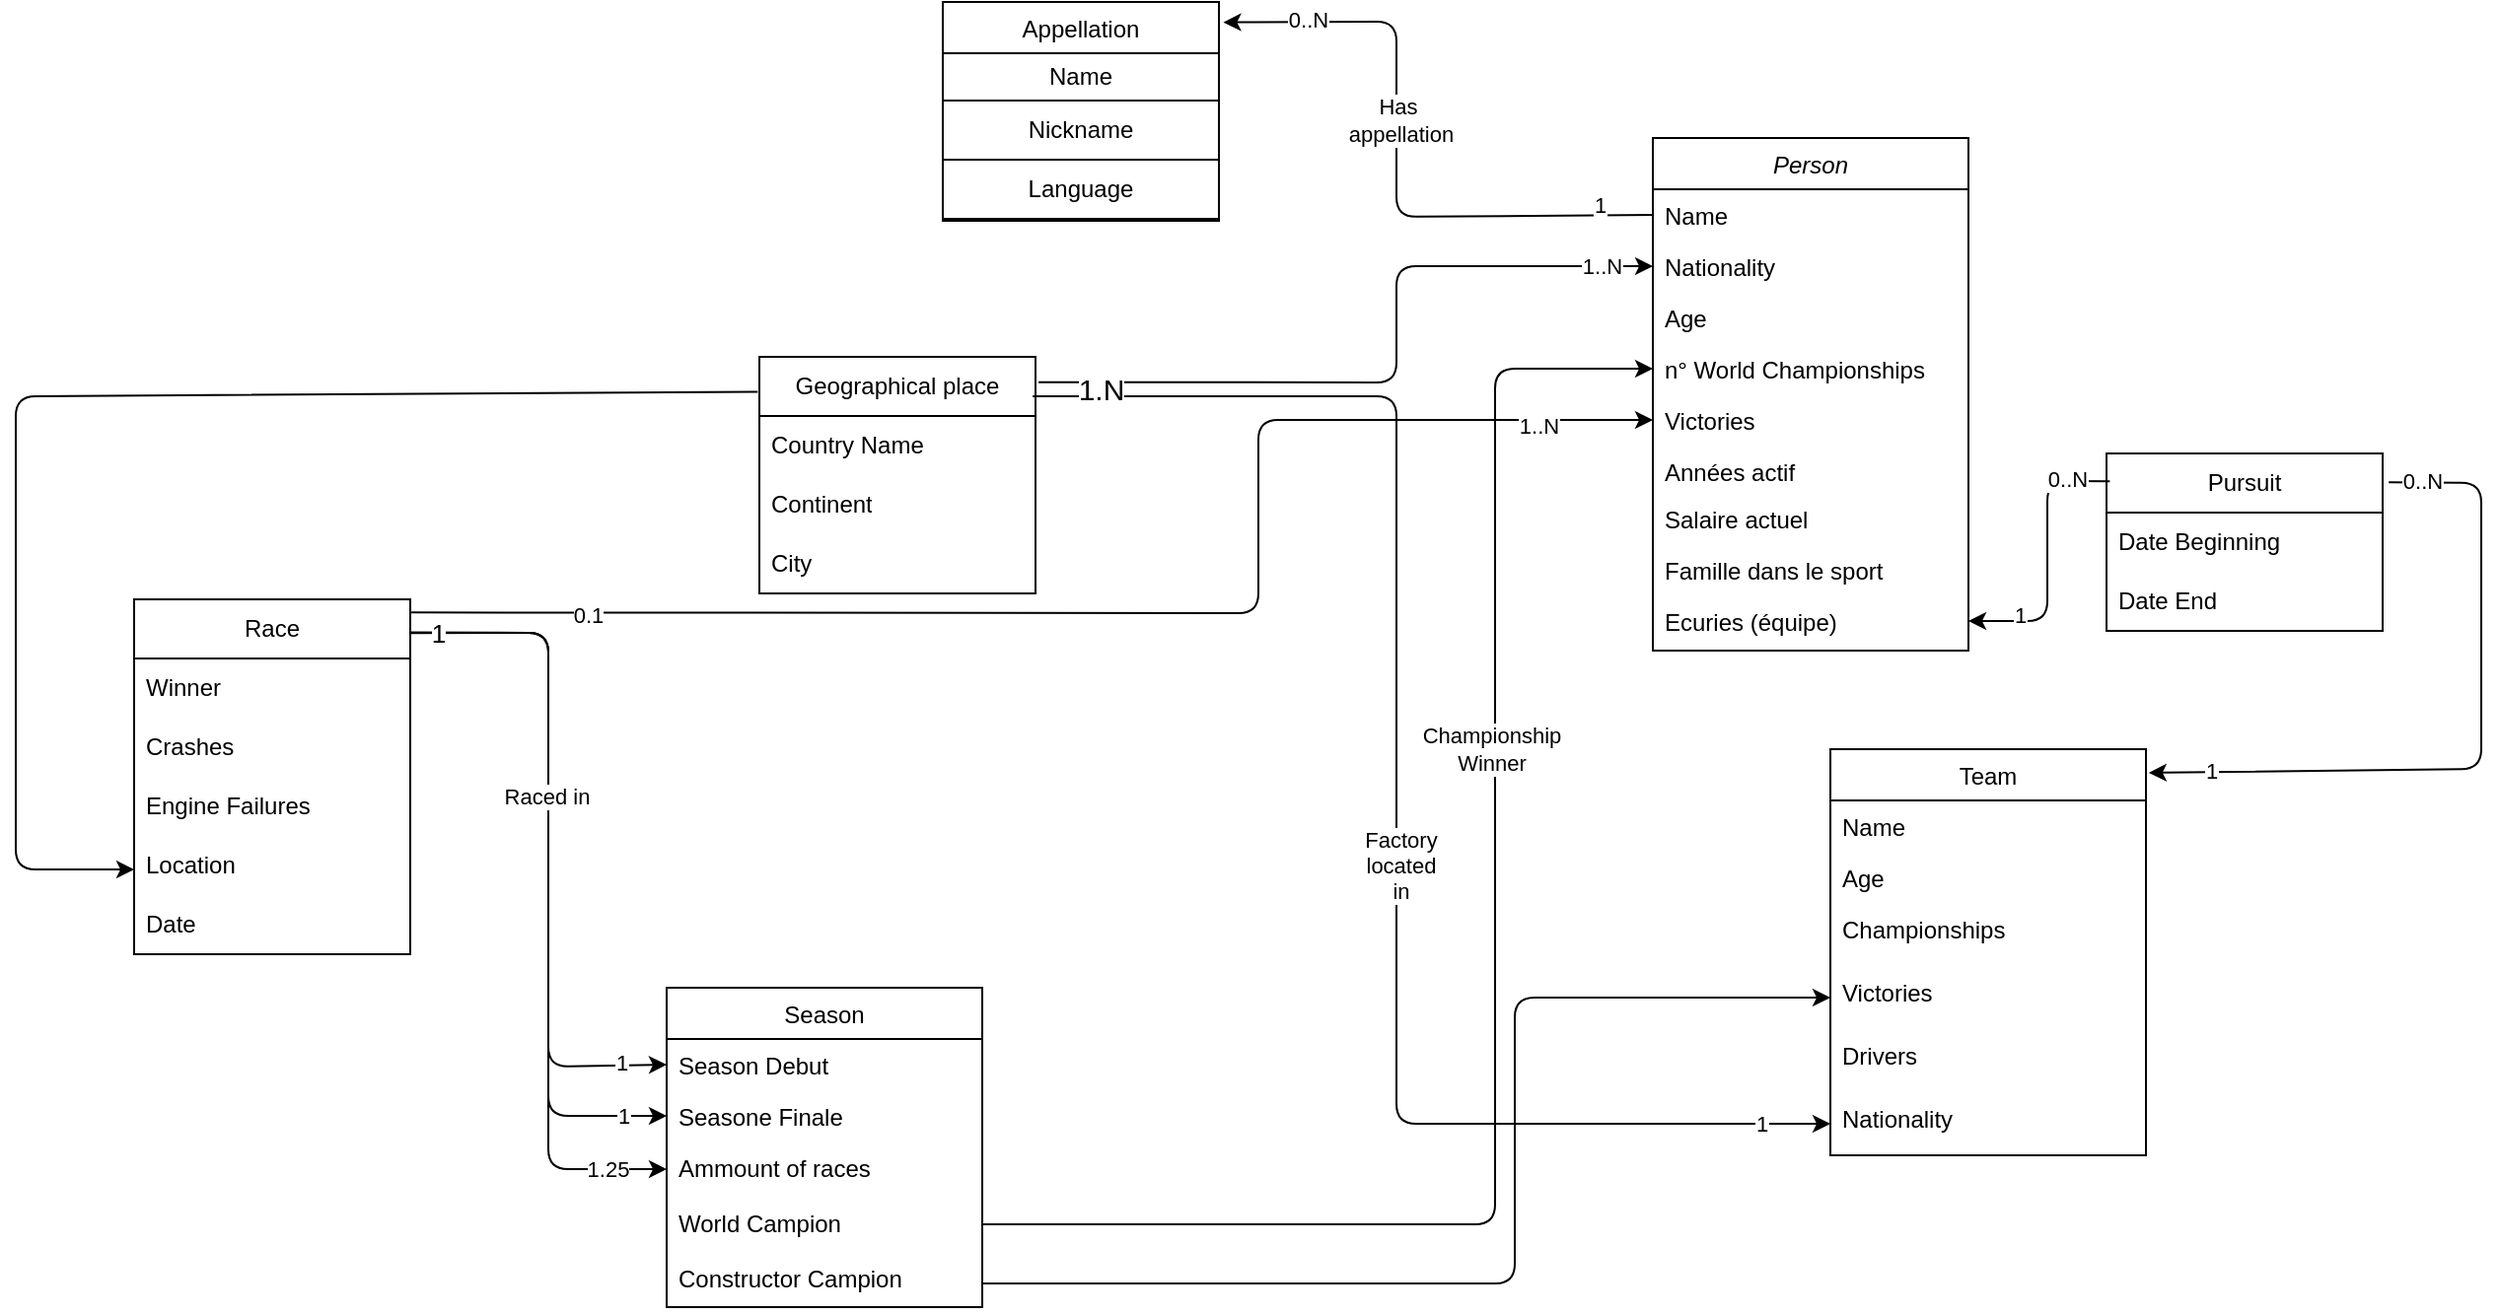 <mxfile version="24.0.7" type="device">
  <diagram id="C5RBs43oDa-KdzZeNtuy" name="Page-1">
    <mxGraphModel dx="2087" dy="826" grid="1" gridSize="10" guides="1" tooltips="1" connect="1" arrows="1" fold="1" page="1" pageScale="1" pageWidth="827" pageHeight="1169" math="0" shadow="0">
      <root>
        <mxCell id="WIyWlLk6GJQsqaUBKTNV-0" />
        <mxCell id="WIyWlLk6GJQsqaUBKTNV-1" parent="WIyWlLk6GJQsqaUBKTNV-0" />
        <mxCell id="swRQGkRVRpq4I_2BTuOX-70" value="" style="curved=0;endArrow=classic;html=1;rounded=1;entryX=0;entryY=0.5;entryDx=0;entryDy=0;exitX=0.994;exitY=0.093;exitDx=0;exitDy=0;exitPerimeter=0;" edge="1" parent="WIyWlLk6GJQsqaUBKTNV-1" source="swRQGkRVRpq4I_2BTuOX-53" target="S2tDdmj9LWDVafaL_d1E-29">
          <mxGeometry width="50" height="50" relative="1" as="geometry">
            <mxPoint x="-590" y="605" as="sourcePoint" />
            <mxPoint x="-460" y="845" as="targetPoint" />
            <Array as="points">
              <mxPoint x="-520" y="580" />
              <mxPoint x="-520" y="852" />
            </Array>
          </mxGeometry>
        </mxCell>
        <mxCell id="swRQGkRVRpq4I_2BTuOX-73" value="1.25" style="edgeLabel;html=1;align=center;verticalAlign=middle;resizable=0;points=[];" vertex="1" connectable="0" parent="swRQGkRVRpq4I_2BTuOX-70">
          <mxGeometry x="0.891" relative="1" as="geometry">
            <mxPoint x="-8" as="offset" />
          </mxGeometry>
        </mxCell>
        <mxCell id="swRQGkRVRpq4I_2BTuOX-65" value="" style="curved=0;endArrow=classic;html=1;rounded=1;entryX=0;entryY=0.5;entryDx=0;entryDy=0;exitX=0.992;exitY=0.095;exitDx=0;exitDy=0;exitPerimeter=0;" edge="1" parent="WIyWlLk6GJQsqaUBKTNV-1" source="swRQGkRVRpq4I_2BTuOX-53" target="S2tDdmj9LWDVafaL_d1E-28">
          <mxGeometry width="50" height="50" relative="1" as="geometry">
            <mxPoint x="-590" y="585" as="sourcePoint" />
            <mxPoint x="-472" y="806" as="targetPoint" />
            <Array as="points">
              <mxPoint x="-520" y="580" />
              <mxPoint x="-520" y="825" />
            </Array>
          </mxGeometry>
        </mxCell>
        <mxCell id="swRQGkRVRpq4I_2BTuOX-69" value="1" style="edgeLabel;html=1;align=center;verticalAlign=middle;resizable=0;points=[];" vertex="1" connectable="0" parent="swRQGkRVRpq4I_2BTuOX-65">
          <mxGeometry x="0.882" y="-2" relative="1" as="geometry">
            <mxPoint y="-2" as="offset" />
          </mxGeometry>
        </mxCell>
        <mxCell id="zkfFHV4jXpPFQw0GAbJ--0" value="Person" style="swimlane;fontStyle=2;align=center;verticalAlign=top;childLayout=stackLayout;horizontal=1;startSize=26;horizontalStack=0;resizeParent=1;resizeLast=0;collapsible=1;marginBottom=0;rounded=0;shadow=0;strokeWidth=1;strokeColor=default;swimlaneLine=1;" parent="WIyWlLk6GJQsqaUBKTNV-1" vertex="1">
          <mxGeometry x="40" y="329" width="160" height="260" as="geometry">
            <mxRectangle x="230" y="140" width="160" height="26" as="alternateBounds" />
          </mxGeometry>
        </mxCell>
        <mxCell id="zkfFHV4jXpPFQw0GAbJ--1" value="Name" style="text;align=left;verticalAlign=top;spacingLeft=4;spacingRight=4;overflow=hidden;rotatable=0;points=[[0,0.5],[1,0.5]];portConstraint=eastwest;" parent="zkfFHV4jXpPFQw0GAbJ--0" vertex="1">
          <mxGeometry y="26" width="160" height="26" as="geometry" />
        </mxCell>
        <mxCell id="zkfFHV4jXpPFQw0GAbJ--2" value="Nationality" style="text;align=left;verticalAlign=top;spacingLeft=4;spacingRight=4;overflow=hidden;rotatable=0;points=[[0,0.5],[1,0.5]];portConstraint=eastwest;rounded=0;shadow=0;html=0;" parent="zkfFHV4jXpPFQw0GAbJ--0" vertex="1">
          <mxGeometry y="52" width="160" height="26" as="geometry" />
        </mxCell>
        <mxCell id="S2tDdmj9LWDVafaL_d1E-8" value="Age" style="text;align=left;verticalAlign=top;spacingLeft=4;spacingRight=4;overflow=hidden;rotatable=0;points=[[0,0.5],[1,0.5]];portConstraint=eastwest;rounded=0;shadow=0;html=0;" parent="zkfFHV4jXpPFQw0GAbJ--0" vertex="1">
          <mxGeometry y="78" width="160" height="26" as="geometry" />
        </mxCell>
        <mxCell id="S2tDdmj9LWDVafaL_d1E-3" value="n° World Championships" style="text;align=left;verticalAlign=top;spacingLeft=4;spacingRight=4;overflow=hidden;rotatable=0;points=[[0,0.5],[1,0.5]];portConstraint=eastwest;rounded=0;shadow=0;html=0;" parent="zkfFHV4jXpPFQw0GAbJ--0" vertex="1">
          <mxGeometry y="104" width="160" height="26" as="geometry" />
        </mxCell>
        <mxCell id="S2tDdmj9LWDVafaL_d1E-4" value="Victories" style="text;align=left;verticalAlign=top;spacingLeft=4;spacingRight=4;overflow=hidden;rotatable=0;points=[[0,0.5],[1,0.5]];portConstraint=eastwest;rounded=0;shadow=0;html=0;" parent="zkfFHV4jXpPFQw0GAbJ--0" vertex="1">
          <mxGeometry y="130" width="160" height="26" as="geometry" />
        </mxCell>
        <mxCell id="S2tDdmj9LWDVafaL_d1E-5" value="Années actif" style="text;align=left;verticalAlign=top;spacingLeft=4;spacingRight=4;overflow=hidden;rotatable=0;points=[[0,0.5],[1,0.5]];portConstraint=eastwest;rounded=0;shadow=0;html=0;" parent="zkfFHV4jXpPFQw0GAbJ--0" vertex="1">
          <mxGeometry y="156" width="160" height="24" as="geometry" />
        </mxCell>
        <mxCell id="S2tDdmj9LWDVafaL_d1E-6" value="Salaire actuel" style="text;align=left;verticalAlign=top;spacingLeft=4;spacingRight=4;overflow=hidden;rotatable=0;points=[[0,0.5],[1,0.5]];portConstraint=eastwest;rounded=0;shadow=0;html=0;" parent="zkfFHV4jXpPFQw0GAbJ--0" vertex="1">
          <mxGeometry y="180" width="160" height="26" as="geometry" />
        </mxCell>
        <mxCell id="S2tDdmj9LWDVafaL_d1E-7" value="Famille dans le sport" style="text;align=left;verticalAlign=top;spacingLeft=4;spacingRight=4;overflow=hidden;rotatable=0;points=[[0,0.5],[1,0.5]];portConstraint=eastwest;rounded=0;shadow=0;html=0;" parent="zkfFHV4jXpPFQw0GAbJ--0" vertex="1">
          <mxGeometry y="206" width="160" height="26" as="geometry" />
        </mxCell>
        <mxCell id="zkfFHV4jXpPFQw0GAbJ--3" value="Ecuries (équipe)" style="text;align=left;verticalAlign=top;spacingLeft=4;spacingRight=4;overflow=hidden;rotatable=0;points=[[0,0.5],[1,0.5]];portConstraint=eastwest;rounded=0;shadow=0;html=0;" parent="zkfFHV4jXpPFQw0GAbJ--0" vertex="1">
          <mxGeometry y="232" width="160" height="26" as="geometry" />
        </mxCell>
        <mxCell id="zkfFHV4jXpPFQw0GAbJ--13" value="Team" style="swimlane;fontStyle=0;align=center;verticalAlign=top;childLayout=stackLayout;horizontal=1;startSize=26;horizontalStack=0;resizeParent=1;resizeLast=0;collapsible=1;marginBottom=0;rounded=0;shadow=0;strokeWidth=1;" parent="WIyWlLk6GJQsqaUBKTNV-1" vertex="1">
          <mxGeometry x="130" y="639" width="160" height="206" as="geometry">
            <mxRectangle x="340" y="380" width="170" height="26" as="alternateBounds" />
          </mxGeometry>
        </mxCell>
        <mxCell id="zkfFHV4jXpPFQw0GAbJ--14" value="Name" style="text;align=left;verticalAlign=top;spacingLeft=4;spacingRight=4;overflow=hidden;rotatable=0;points=[[0,0.5],[1,0.5]];portConstraint=eastwest;" parent="zkfFHV4jXpPFQw0GAbJ--13" vertex="1">
          <mxGeometry y="26" width="160" height="26" as="geometry" />
        </mxCell>
        <mxCell id="S2tDdmj9LWDVafaL_d1E-13" value="Age" style="text;align=left;verticalAlign=top;spacingLeft=4;spacingRight=4;overflow=hidden;rotatable=0;points=[[0,0.5],[1,0.5]];portConstraint=eastwest;" parent="zkfFHV4jXpPFQw0GAbJ--13" vertex="1">
          <mxGeometry y="52" width="160" height="26" as="geometry" />
        </mxCell>
        <mxCell id="swRQGkRVRpq4I_2BTuOX-22" value="Championships" style="text;align=left;verticalAlign=top;spacingLeft=4;spacingRight=4;overflow=hidden;rotatable=0;points=[[0,0.5],[1,0.5]];portConstraint=eastwest;" vertex="1" parent="zkfFHV4jXpPFQw0GAbJ--13">
          <mxGeometry y="78" width="160" height="32" as="geometry" />
        </mxCell>
        <mxCell id="swRQGkRVRpq4I_2BTuOX-24" value="Victories" style="text;align=left;verticalAlign=top;spacingLeft=4;spacingRight=4;overflow=hidden;rotatable=0;points=[[0,0.5],[1,0.5]];portConstraint=eastwest;" vertex="1" parent="zkfFHV4jXpPFQw0GAbJ--13">
          <mxGeometry y="110" width="160" height="32" as="geometry" />
        </mxCell>
        <mxCell id="swRQGkRVRpq4I_2BTuOX-25" value="Drivers" style="text;align=left;verticalAlign=top;spacingLeft=4;spacingRight=4;overflow=hidden;rotatable=0;points=[[0,0.5],[1,0.5]];portConstraint=eastwest;" vertex="1" parent="zkfFHV4jXpPFQw0GAbJ--13">
          <mxGeometry y="142" width="160" height="32" as="geometry" />
        </mxCell>
        <mxCell id="swRQGkRVRpq4I_2BTuOX-23" value="Nationality" style="text;align=left;verticalAlign=top;spacingLeft=4;spacingRight=4;overflow=hidden;rotatable=0;points=[[0,0.5],[1,0.5]];portConstraint=eastwest;" vertex="1" parent="zkfFHV4jXpPFQw0GAbJ--13">
          <mxGeometry y="174" width="160" height="32" as="geometry" />
        </mxCell>
        <mxCell id="S2tDdmj9LWDVafaL_d1E-27" value="Season" style="swimlane;fontStyle=0;align=center;verticalAlign=top;childLayout=stackLayout;horizontal=1;startSize=26;horizontalStack=0;resizeParent=1;resizeLast=0;collapsible=1;marginBottom=0;rounded=0;shadow=0;strokeWidth=1;" parent="WIyWlLk6GJQsqaUBKTNV-1" vertex="1">
          <mxGeometry x="-460" y="760" width="160" height="162" as="geometry">
            <mxRectangle x="340" y="380" width="170" height="26" as="alternateBounds" />
          </mxGeometry>
        </mxCell>
        <mxCell id="swRQGkRVRpq4I_2BTuOX-35" value="Season Debut" style="text;align=left;verticalAlign=top;spacingLeft=4;spacingRight=4;overflow=hidden;rotatable=0;points=[[0,0.5],[1,0.5]];portConstraint=eastwest;" vertex="1" parent="S2tDdmj9LWDVafaL_d1E-27">
          <mxGeometry y="26" width="160" height="26" as="geometry" />
        </mxCell>
        <mxCell id="S2tDdmj9LWDVafaL_d1E-28" value="Seasone Finale" style="text;align=left;verticalAlign=top;spacingLeft=4;spacingRight=4;overflow=hidden;rotatable=0;points=[[0,0.5],[1,0.5]];portConstraint=eastwest;" parent="S2tDdmj9LWDVafaL_d1E-27" vertex="1">
          <mxGeometry y="52" width="160" height="26" as="geometry" />
        </mxCell>
        <mxCell id="S2tDdmj9LWDVafaL_d1E-29" value="Ammount of races" style="text;align=left;verticalAlign=top;spacingLeft=4;spacingRight=4;overflow=hidden;rotatable=0;points=[[0,0.5],[1,0.5]];portConstraint=eastwest;" parent="S2tDdmj9LWDVafaL_d1E-27" vertex="1">
          <mxGeometry y="78" width="160" height="28" as="geometry" />
        </mxCell>
        <mxCell id="swRQGkRVRpq4I_2BTuOX-66" value="World Campion" style="text;align=left;verticalAlign=top;spacingLeft=4;spacingRight=4;overflow=hidden;rotatable=0;points=[[0,0.5],[1,0.5]];portConstraint=eastwest;" vertex="1" parent="S2tDdmj9LWDVafaL_d1E-27">
          <mxGeometry y="106" width="160" height="28" as="geometry" />
        </mxCell>
        <mxCell id="S2tDdmj9LWDVafaL_d1E-32" value="Constructor Campion" style="text;align=left;verticalAlign=top;spacingLeft=4;spacingRight=4;overflow=hidden;rotatable=0;points=[[0,0.5],[1,0.5]];portConstraint=eastwest;" parent="S2tDdmj9LWDVafaL_d1E-27" vertex="1">
          <mxGeometry y="134" width="160" height="28" as="geometry" />
        </mxCell>
        <mxCell id="S2tDdmj9LWDVafaL_d1E-38" value="Appellation" style="swimlane;fontStyle=0;align=center;verticalAlign=top;childLayout=stackLayout;horizontal=1;startSize=26;horizontalStack=0;resizeParent=1;resizeLast=0;collapsible=1;marginBottom=0;rounded=0;shadow=0;strokeWidth=1;" parent="WIyWlLk6GJQsqaUBKTNV-1" vertex="1">
          <mxGeometry x="-320" y="260" width="140" height="111" as="geometry">
            <mxRectangle x="340" y="380" width="170" height="26" as="alternateBounds" />
          </mxGeometry>
        </mxCell>
        <mxCell id="swRQGkRVRpq4I_2BTuOX-9" value="Name" style="rounded=0;whiteSpace=wrap;html=1;" vertex="1" parent="S2tDdmj9LWDVafaL_d1E-38">
          <mxGeometry y="26" width="140" height="24" as="geometry" />
        </mxCell>
        <mxCell id="swRQGkRVRpq4I_2BTuOX-10" value="Nickname" style="whiteSpace=wrap;html=1;rounded=0;" vertex="1" parent="S2tDdmj9LWDVafaL_d1E-38">
          <mxGeometry y="50" width="140" height="30" as="geometry" />
        </mxCell>
        <mxCell id="swRQGkRVRpq4I_2BTuOX-11" value="Language" style="whiteSpace=wrap;html=1;" vertex="1" parent="S2tDdmj9LWDVafaL_d1E-38">
          <mxGeometry y="80" width="140" height="30" as="geometry" />
        </mxCell>
        <mxCell id="swRQGkRVRpq4I_2BTuOX-7" value="" style="curved=0;endArrow=classic;html=1;rounded=1;exitX=0;exitY=0.5;exitDx=0;exitDy=0;entryX=1.016;entryY=0.093;entryDx=0;entryDy=0;entryPerimeter=0;" edge="1" parent="WIyWlLk6GJQsqaUBKTNV-1" source="zkfFHV4jXpPFQw0GAbJ--1" target="S2tDdmj9LWDVafaL_d1E-38">
          <mxGeometry width="50" height="50" relative="1" as="geometry">
            <mxPoint x="20" y="409" as="sourcePoint" />
            <mxPoint x="70" y="359" as="targetPoint" />
            <Array as="points">
              <mxPoint x="-90" y="369" />
              <mxPoint x="-90" y="270" />
            </Array>
          </mxGeometry>
        </mxCell>
        <mxCell id="swRQGkRVRpq4I_2BTuOX-12" value="0..N" style="edgeLabel;html=1;align=center;verticalAlign=middle;resizable=0;points=[];" vertex="1" connectable="0" parent="swRQGkRVRpq4I_2BTuOX-7">
          <mxGeometry x="0.783" y="-1" relative="1" as="geometry">
            <mxPoint x="8" as="offset" />
          </mxGeometry>
        </mxCell>
        <mxCell id="swRQGkRVRpq4I_2BTuOX-13" value="1" style="edgeLabel;html=1;align=center;verticalAlign=middle;resizable=0;points=[];" vertex="1" connectable="0" parent="swRQGkRVRpq4I_2BTuOX-7">
          <mxGeometry x="-0.837" y="-5" relative="1" as="geometry">
            <mxPoint x="-1" as="offset" />
          </mxGeometry>
        </mxCell>
        <mxCell id="swRQGkRVRpq4I_2BTuOX-17" value="&lt;div&gt;Has&amp;nbsp;&lt;/div&gt;&lt;div&gt;appellation&lt;/div&gt;" style="edgeLabel;html=1;align=center;verticalAlign=middle;resizable=0;points=[];" vertex="1" connectable="0" parent="swRQGkRVRpq4I_2BTuOX-7">
          <mxGeometry x="-0.042" y="-2" relative="1" as="geometry">
            <mxPoint y="-28" as="offset" />
          </mxGeometry>
        </mxCell>
        <mxCell id="swRQGkRVRpq4I_2BTuOX-27" value="Geographical place" style="swimlane;fontStyle=0;childLayout=stackLayout;horizontal=1;startSize=30;horizontalStack=0;resizeParent=1;resizeParentMax=0;resizeLast=0;collapsible=1;marginBottom=0;whiteSpace=wrap;html=1;" vertex="1" parent="WIyWlLk6GJQsqaUBKTNV-1">
          <mxGeometry x="-413" y="440" width="140" height="120" as="geometry" />
        </mxCell>
        <mxCell id="swRQGkRVRpq4I_2BTuOX-29" value="Country Name" style="text;strokeColor=none;fillColor=none;align=left;verticalAlign=middle;spacingLeft=4;spacingRight=4;overflow=hidden;points=[[0,0.5],[1,0.5]];portConstraint=eastwest;rotatable=0;whiteSpace=wrap;html=1;" vertex="1" parent="swRQGkRVRpq4I_2BTuOX-27">
          <mxGeometry y="30" width="140" height="30" as="geometry" />
        </mxCell>
        <mxCell id="swRQGkRVRpq4I_2BTuOX-58" value="Continent" style="text;strokeColor=none;fillColor=none;align=left;verticalAlign=middle;spacingLeft=4;spacingRight=4;overflow=hidden;points=[[0,0.5],[1,0.5]];portConstraint=eastwest;rotatable=0;whiteSpace=wrap;html=1;" vertex="1" parent="swRQGkRVRpq4I_2BTuOX-27">
          <mxGeometry y="60" width="140" height="30" as="geometry" />
        </mxCell>
        <mxCell id="swRQGkRVRpq4I_2BTuOX-30" value="City" style="text;strokeColor=none;fillColor=none;align=left;verticalAlign=middle;spacingLeft=4;spacingRight=4;overflow=hidden;points=[[0,0.5],[1,0.5]];portConstraint=eastwest;rotatable=0;whiteSpace=wrap;html=1;" vertex="1" parent="swRQGkRVRpq4I_2BTuOX-27">
          <mxGeometry y="90" width="140" height="30" as="geometry" />
        </mxCell>
        <mxCell id="swRQGkRVRpq4I_2BTuOX-33" value="" style="curved=0;endArrow=classic;html=1;rounded=1;entryX=0;entryY=0.5;entryDx=0;entryDy=0;exitX=0.99;exitY=0.167;exitDx=0;exitDy=0;exitPerimeter=0;" edge="1" parent="WIyWlLk6GJQsqaUBKTNV-1" source="swRQGkRVRpq4I_2BTuOX-27" target="swRQGkRVRpq4I_2BTuOX-23">
          <mxGeometry width="50" height="50" relative="1" as="geometry">
            <mxPoint x="-270" y="460" as="sourcePoint" />
            <mxPoint x="70" y="549" as="targetPoint" />
            <Array as="points">
              <mxPoint x="-90" y="460" />
              <mxPoint x="-90" y="829" />
            </Array>
          </mxGeometry>
        </mxCell>
        <mxCell id="swRQGkRVRpq4I_2BTuOX-40" value="1" style="edgeLabel;html=1;align=center;verticalAlign=middle;resizable=0;points=[];" vertex="1" connectable="0" parent="swRQGkRVRpq4I_2BTuOX-33">
          <mxGeometry x="0.909" relative="1" as="geometry">
            <mxPoint as="offset" />
          </mxGeometry>
        </mxCell>
        <mxCell id="swRQGkRVRpq4I_2BTuOX-41" value="&lt;div&gt;Factory&lt;/div&gt;&lt;div&gt;located&lt;/div&gt;&lt;div&gt;in&lt;br&gt;&lt;/div&gt;" style="edgeLabel;html=1;align=center;verticalAlign=middle;resizable=0;points=[];" vertex="1" connectable="0" parent="swRQGkRVRpq4I_2BTuOX-33">
          <mxGeometry x="0.093" y="2" relative="1" as="geometry">
            <mxPoint as="offset" />
          </mxGeometry>
        </mxCell>
        <mxCell id="swRQGkRVRpq4I_2BTuOX-34" value="" style="curved=0;endArrow=classic;html=1;rounded=1;entryX=0;entryY=0.5;entryDx=0;entryDy=0;exitX=1;exitY=0.5;exitDx=0;exitDy=0;" edge="1" parent="WIyWlLk6GJQsqaUBKTNV-1" source="swRQGkRVRpq4I_2BTuOX-66" target="S2tDdmj9LWDVafaL_d1E-3">
          <mxGeometry width="50" height="50" relative="1" as="geometry">
            <mxPoint x="-120" y="699" as="sourcePoint" />
            <mxPoint x="110" y="609" as="targetPoint" />
            <Array as="points">
              <mxPoint x="-40" y="880" />
              <mxPoint x="-40" y="446" />
            </Array>
          </mxGeometry>
        </mxCell>
        <mxCell id="swRQGkRVRpq4I_2BTuOX-52" value="&lt;div&gt;Championship&lt;/div&gt;&lt;div&gt;Winner&lt;br&gt;&lt;/div&gt;" style="edgeLabel;html=1;align=center;verticalAlign=middle;resizable=0;points=[];" vertex="1" connectable="0" parent="swRQGkRVRpq4I_2BTuOX-34">
          <mxGeometry x="0.134" y="2" relative="1" as="geometry">
            <mxPoint y="-62" as="offset" />
          </mxGeometry>
        </mxCell>
        <mxCell id="swRQGkRVRpq4I_2BTuOX-42" value="Pursuit" style="swimlane;fontStyle=0;childLayout=stackLayout;horizontal=1;startSize=30;horizontalStack=0;resizeParent=1;resizeParentMax=0;resizeLast=0;collapsible=1;marginBottom=0;whiteSpace=wrap;html=1;" vertex="1" parent="WIyWlLk6GJQsqaUBKTNV-1">
          <mxGeometry x="270" y="489" width="140" height="90" as="geometry" />
        </mxCell>
        <mxCell id="swRQGkRVRpq4I_2BTuOX-43" value="Date Beginning" style="text;strokeColor=none;fillColor=none;align=left;verticalAlign=middle;spacingLeft=4;spacingRight=4;overflow=hidden;points=[[0,0.5],[1,0.5]];portConstraint=eastwest;rotatable=0;whiteSpace=wrap;html=1;" vertex="1" parent="swRQGkRVRpq4I_2BTuOX-42">
          <mxGeometry y="30" width="140" height="30" as="geometry" />
        </mxCell>
        <mxCell id="swRQGkRVRpq4I_2BTuOX-44" value="Date End" style="text;strokeColor=none;fillColor=none;align=left;verticalAlign=middle;spacingLeft=4;spacingRight=4;overflow=hidden;points=[[0,0.5],[1,0.5]];portConstraint=eastwest;rotatable=0;whiteSpace=wrap;html=1;" vertex="1" parent="swRQGkRVRpq4I_2BTuOX-42">
          <mxGeometry y="60" width="140" height="30" as="geometry" />
        </mxCell>
        <mxCell id="swRQGkRVRpq4I_2BTuOX-46" value="" style="curved=0;endArrow=classic;html=1;rounded=1;entryX=1;entryY=0.5;entryDx=0;entryDy=0;exitX=0.012;exitY=0.157;exitDx=0;exitDy=0;exitPerimeter=0;" edge="1" parent="WIyWlLk6GJQsqaUBKTNV-1" source="swRQGkRVRpq4I_2BTuOX-42" target="zkfFHV4jXpPFQw0GAbJ--3">
          <mxGeometry width="50" height="50" relative="1" as="geometry">
            <mxPoint x="230" y="569" as="sourcePoint" />
            <mxPoint x="240" y="589" as="targetPoint" />
            <Array as="points">
              <mxPoint x="240" y="503" />
              <mxPoint x="240" y="574" />
            </Array>
          </mxGeometry>
        </mxCell>
        <mxCell id="swRQGkRVRpq4I_2BTuOX-48" value="0..N" style="edgeLabel;html=1;align=center;verticalAlign=middle;resizable=0;points=[];" vertex="1" connectable="0" parent="swRQGkRVRpq4I_2BTuOX-46">
          <mxGeometry x="-0.696" y="-1" relative="1" as="geometry">
            <mxPoint as="offset" />
          </mxGeometry>
        </mxCell>
        <mxCell id="swRQGkRVRpq4I_2BTuOX-49" value="1" style="edgeLabel;html=1;align=center;verticalAlign=middle;resizable=0;points=[];" vertex="1" connectable="0" parent="swRQGkRVRpq4I_2BTuOX-46">
          <mxGeometry x="0.635" y="-3" relative="1" as="geometry">
            <mxPoint as="offset" />
          </mxGeometry>
        </mxCell>
        <mxCell id="swRQGkRVRpq4I_2BTuOX-47" value="" style="curved=0;endArrow=classic;html=1;rounded=1;exitX=1.022;exitY=0.163;exitDx=0;exitDy=0;exitPerimeter=0;entryX=1.009;entryY=0.058;entryDx=0;entryDy=0;entryPerimeter=0;" edge="1" parent="WIyWlLk6GJQsqaUBKTNV-1" source="swRQGkRVRpq4I_2BTuOX-42" target="zkfFHV4jXpPFQw0GAbJ--13">
          <mxGeometry width="50" height="50" relative="1" as="geometry">
            <mxPoint x="160" y="609" as="sourcePoint" />
            <mxPoint x="210" y="559" as="targetPoint" />
            <Array as="points">
              <mxPoint x="460" y="504" />
              <mxPoint x="460" y="649" />
            </Array>
          </mxGeometry>
        </mxCell>
        <mxCell id="swRQGkRVRpq4I_2BTuOX-50" value="0..N" style="edgeLabel;html=1;align=center;verticalAlign=middle;resizable=0;points=[];" vertex="1" connectable="0" parent="swRQGkRVRpq4I_2BTuOX-47">
          <mxGeometry x="-0.906" y="1" relative="1" as="geometry">
            <mxPoint as="offset" />
          </mxGeometry>
        </mxCell>
        <mxCell id="swRQGkRVRpq4I_2BTuOX-51" value="1" style="edgeLabel;html=1;align=center;verticalAlign=middle;resizable=0;points=[];" vertex="1" connectable="0" parent="swRQGkRVRpq4I_2BTuOX-47">
          <mxGeometry x="0.825" y="-1" relative="1" as="geometry">
            <mxPoint as="offset" />
          </mxGeometry>
        </mxCell>
        <mxCell id="swRQGkRVRpq4I_2BTuOX-53" value="Race" style="swimlane;fontStyle=0;childLayout=stackLayout;horizontal=1;startSize=30;horizontalStack=0;resizeParent=1;resizeParentMax=0;resizeLast=0;collapsible=1;marginBottom=0;whiteSpace=wrap;html=1;" vertex="1" parent="WIyWlLk6GJQsqaUBKTNV-1">
          <mxGeometry x="-730" y="563" width="140" height="180" as="geometry" />
        </mxCell>
        <mxCell id="swRQGkRVRpq4I_2BTuOX-54" value="Winner" style="text;strokeColor=none;fillColor=none;align=left;verticalAlign=middle;spacingLeft=4;spacingRight=4;overflow=hidden;points=[[0,0.5],[1,0.5]];portConstraint=eastwest;rotatable=0;whiteSpace=wrap;html=1;" vertex="1" parent="swRQGkRVRpq4I_2BTuOX-53">
          <mxGeometry y="30" width="140" height="30" as="geometry" />
        </mxCell>
        <mxCell id="swRQGkRVRpq4I_2BTuOX-55" value="Crashes" style="text;strokeColor=none;fillColor=none;align=left;verticalAlign=middle;spacingLeft=4;spacingRight=4;overflow=hidden;points=[[0,0.5],[1,0.5]];portConstraint=eastwest;rotatable=0;whiteSpace=wrap;html=1;" vertex="1" parent="swRQGkRVRpq4I_2BTuOX-53">
          <mxGeometry y="60" width="140" height="30" as="geometry" />
        </mxCell>
        <mxCell id="swRQGkRVRpq4I_2BTuOX-57" value="Engine Failures" style="text;strokeColor=none;fillColor=none;align=left;verticalAlign=middle;spacingLeft=4;spacingRight=4;overflow=hidden;points=[[0,0.5],[1,0.5]];portConstraint=eastwest;rotatable=0;whiteSpace=wrap;html=1;" vertex="1" parent="swRQGkRVRpq4I_2BTuOX-53">
          <mxGeometry y="90" width="140" height="30" as="geometry" />
        </mxCell>
        <mxCell id="swRQGkRVRpq4I_2BTuOX-74" value="Location" style="text;strokeColor=none;fillColor=none;align=left;verticalAlign=middle;spacingLeft=4;spacingRight=4;overflow=hidden;points=[[0,0.5],[1,0.5]];portConstraint=eastwest;rotatable=0;whiteSpace=wrap;html=1;" vertex="1" parent="swRQGkRVRpq4I_2BTuOX-53">
          <mxGeometry y="120" width="140" height="30" as="geometry" />
        </mxCell>
        <mxCell id="swRQGkRVRpq4I_2BTuOX-56" value="Date" style="text;strokeColor=none;fillColor=none;align=left;verticalAlign=middle;spacingLeft=4;spacingRight=4;overflow=hidden;points=[[0,0.5],[1,0.5]];portConstraint=eastwest;rotatable=0;whiteSpace=wrap;html=1;" vertex="1" parent="swRQGkRVRpq4I_2BTuOX-53">
          <mxGeometry y="150" width="140" height="30" as="geometry" />
        </mxCell>
        <mxCell id="swRQGkRVRpq4I_2BTuOX-61" value="" style="curved=0;endArrow=classic;html=1;rounded=1;exitX=-0.006;exitY=0.148;exitDx=0;exitDy=0;exitPerimeter=0;" edge="1" parent="WIyWlLk6GJQsqaUBKTNV-1" source="swRQGkRVRpq4I_2BTuOX-27">
          <mxGeometry width="50" height="50" relative="1" as="geometry">
            <mxPoint x="-430" y="610" as="sourcePoint" />
            <mxPoint x="-730" y="700" as="targetPoint" />
            <Array as="points">
              <mxPoint x="-790" y="460" />
              <mxPoint x="-790" y="700" />
            </Array>
          </mxGeometry>
        </mxCell>
        <mxCell id="swRQGkRVRpq4I_2BTuOX-62" value="" style="curved=0;endArrow=classic;html=1;rounded=1;entryX=0;entryY=0.5;entryDx=0;entryDy=0;" edge="1" parent="WIyWlLk6GJQsqaUBKTNV-1" target="swRQGkRVRpq4I_2BTuOX-24">
          <mxGeometry width="50" height="50" relative="1" as="geometry">
            <mxPoint x="-300" y="910" as="sourcePoint" />
            <mxPoint x="-10" y="730" as="targetPoint" />
            <Array as="points">
              <mxPoint x="-30" y="910" />
              <mxPoint x="-30" y="765" />
            </Array>
          </mxGeometry>
        </mxCell>
        <mxCell id="swRQGkRVRpq4I_2BTuOX-64" value="" style="curved=0;endArrow=classic;html=1;rounded=1;entryX=0;entryY=0.5;entryDx=0;entryDy=0;" edge="1" parent="WIyWlLk6GJQsqaUBKTNV-1" target="swRQGkRVRpq4I_2BTuOX-35">
          <mxGeometry width="50" height="50" relative="1" as="geometry">
            <mxPoint x="-590" y="580" as="sourcePoint" />
            <mxPoint x="-530" y="710" as="targetPoint" />
            <Array as="points">
              <mxPoint x="-520" y="580" />
              <mxPoint x="-520" y="800" />
            </Array>
          </mxGeometry>
        </mxCell>
        <mxCell id="swRQGkRVRpq4I_2BTuOX-67" value="1" style="edgeLabel;html=1;align=center;verticalAlign=middle;resizable=0;points=[];" vertex="1" connectable="0" parent="swRQGkRVRpq4I_2BTuOX-64">
          <mxGeometry x="0.867" y="2" relative="1" as="geometry">
            <mxPoint as="offset" />
          </mxGeometry>
        </mxCell>
        <mxCell id="swRQGkRVRpq4I_2BTuOX-68" value="1" style="edgeLabel;html=1;align=center;verticalAlign=middle;resizable=0;points=[];fontSize=13;" vertex="1" connectable="0" parent="swRQGkRVRpq4I_2BTuOX-64">
          <mxGeometry x="-0.922" y="2" relative="1" as="geometry">
            <mxPoint y="2" as="offset" />
          </mxGeometry>
        </mxCell>
        <mxCell id="swRQGkRVRpq4I_2BTuOX-81" value="Raced in" style="edgeLabel;html=1;align=center;verticalAlign=middle;resizable=0;points=[];" vertex="1" connectable="0" parent="swRQGkRVRpq4I_2BTuOX-64">
          <mxGeometry x="-0.128" y="-1" relative="1" as="geometry">
            <mxPoint as="offset" />
          </mxGeometry>
        </mxCell>
        <mxCell id="swRQGkRVRpq4I_2BTuOX-75" value="" style="curved=0;endArrow=classic;html=1;rounded=1;exitX=1.004;exitY=0.037;exitDx=0;exitDy=0;exitPerimeter=0;entryX=0;entryY=0.5;entryDx=0;entryDy=0;" edge="1" parent="WIyWlLk6GJQsqaUBKTNV-1" source="swRQGkRVRpq4I_2BTuOX-53" target="S2tDdmj9LWDVafaL_d1E-4">
          <mxGeometry width="50" height="50" relative="1" as="geometry">
            <mxPoint x="-500" y="600" as="sourcePoint" />
            <mxPoint x="-180" y="620" as="targetPoint" />
            <Array as="points">
              <mxPoint x="-160" y="570" />
              <mxPoint x="-160" y="472" />
            </Array>
          </mxGeometry>
        </mxCell>
        <mxCell id="swRQGkRVRpq4I_2BTuOX-79" value="0.1" style="edgeLabel;html=1;align=center;verticalAlign=middle;resizable=0;points=[];" vertex="1" connectable="0" parent="swRQGkRVRpq4I_2BTuOX-75">
          <mxGeometry x="-0.755" y="-1" relative="1" as="geometry">
            <mxPoint as="offset" />
          </mxGeometry>
        </mxCell>
        <mxCell id="swRQGkRVRpq4I_2BTuOX-80" value="1..N" style="edgeLabel;html=1;align=center;verticalAlign=middle;resizable=0;points=[];" vertex="1" connectable="0" parent="swRQGkRVRpq4I_2BTuOX-75">
          <mxGeometry x="0.84" y="-3" relative="1" as="geometry">
            <mxPoint as="offset" />
          </mxGeometry>
        </mxCell>
        <mxCell id="swRQGkRVRpq4I_2BTuOX-76" value="" style="curved=0;endArrow=classic;html=1;rounded=1;exitX=1.011;exitY=0.107;exitDx=0;exitDy=0;exitPerimeter=0;entryX=0;entryY=0.5;entryDx=0;entryDy=0;" edge="1" parent="WIyWlLk6GJQsqaUBKTNV-1" source="swRQGkRVRpq4I_2BTuOX-27" target="zkfFHV4jXpPFQw0GAbJ--2">
          <mxGeometry width="50" height="50" relative="1" as="geometry">
            <mxPoint x="-130" y="470" as="sourcePoint" />
            <mxPoint x="-80" y="420" as="targetPoint" />
            <Array as="points">
              <mxPoint x="-90" y="453" />
              <mxPoint x="-90" y="394" />
            </Array>
          </mxGeometry>
        </mxCell>
        <mxCell id="swRQGkRVRpq4I_2BTuOX-77" value="1..N" style="edgeLabel;html=1;align=center;verticalAlign=middle;resizable=0;points=[];" vertex="1" connectable="0" parent="swRQGkRVRpq4I_2BTuOX-76">
          <mxGeometry x="0.861" relative="1" as="geometry">
            <mxPoint as="offset" />
          </mxGeometry>
        </mxCell>
        <mxCell id="swRQGkRVRpq4I_2BTuOX-39" value="1.N" style="edgeLabel;html=1;align=center;verticalAlign=middle;resizable=0;points=[];fontSize=15;" vertex="1" connectable="0" parent="WIyWlLk6GJQsqaUBKTNV-1">
          <mxGeometry x="-229.999" y="459.0" as="geometry">
            <mxPoint x="-10" y="-3" as="offset" />
          </mxGeometry>
        </mxCell>
      </root>
    </mxGraphModel>
  </diagram>
</mxfile>
